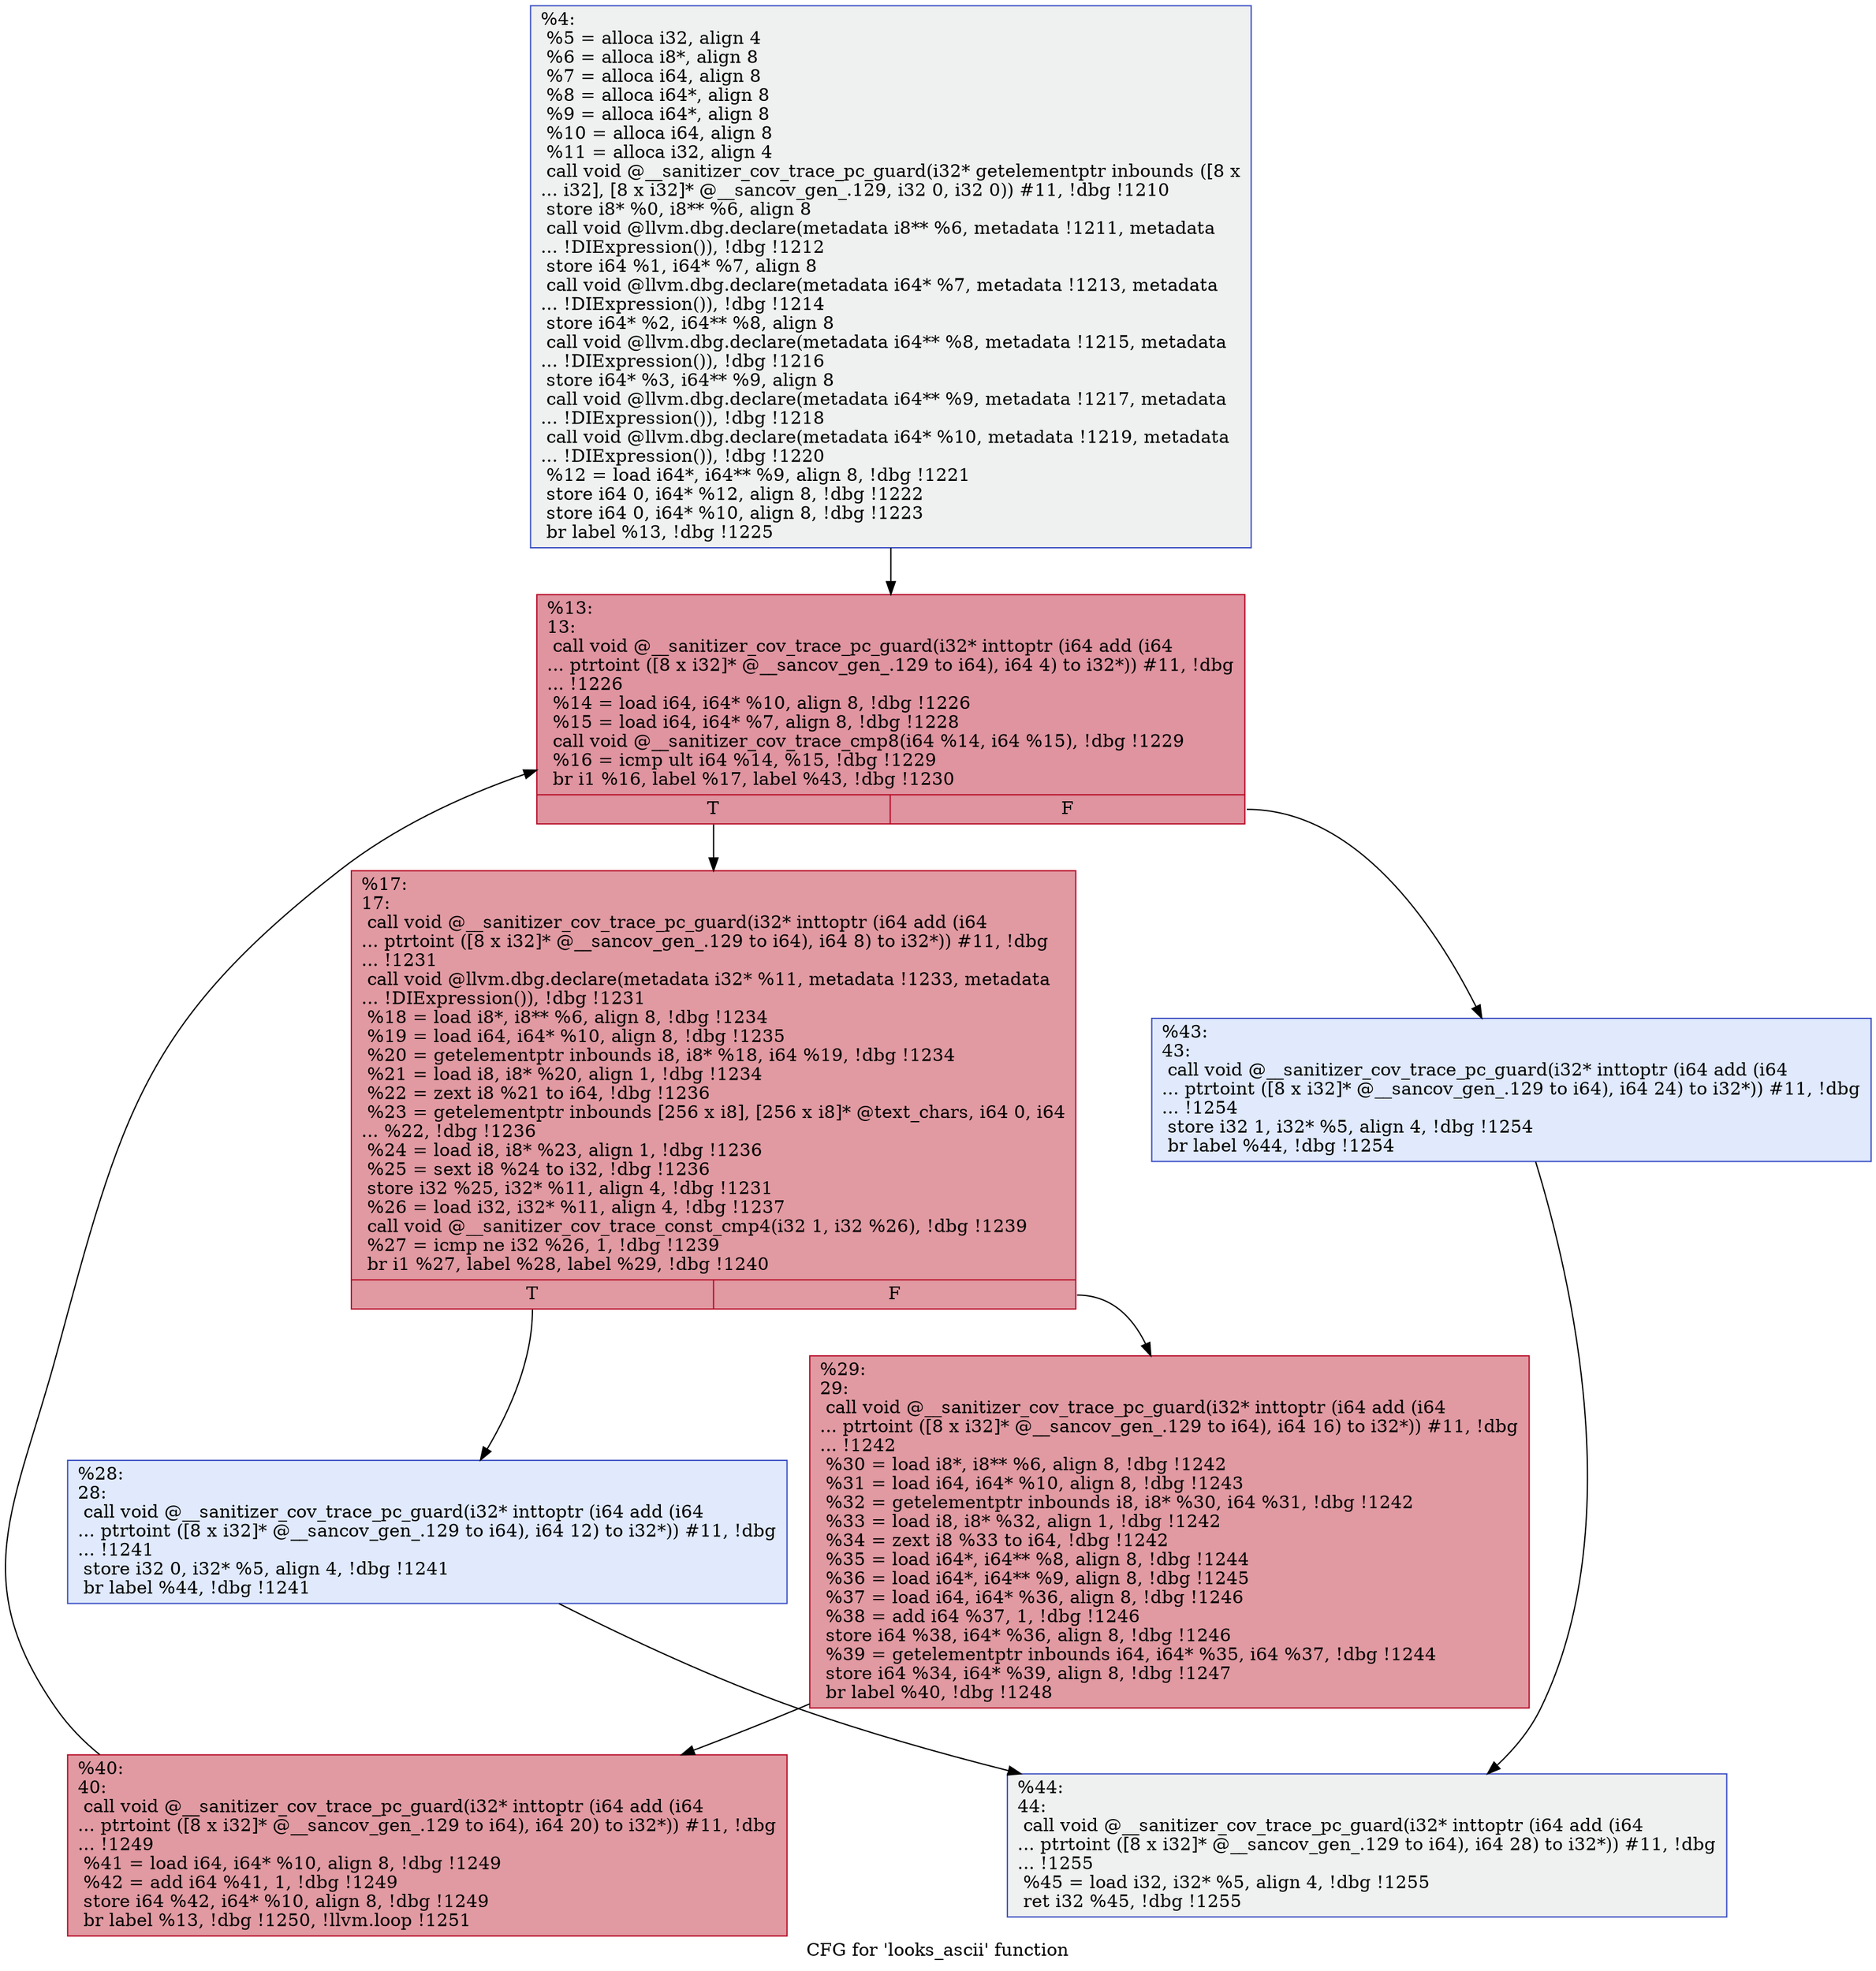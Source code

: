 digraph "CFG for 'looks_ascii' function" {
	label="CFG for 'looks_ascii' function";

	Node0x555555a11c10 [shape=record,color="#3d50c3ff", style=filled, fillcolor="#dbdcde70",label="{%4:\l  %5 = alloca i32, align 4\l  %6 = alloca i8*, align 8\l  %7 = alloca i64, align 8\l  %8 = alloca i64*, align 8\l  %9 = alloca i64*, align 8\l  %10 = alloca i64, align 8\l  %11 = alloca i32, align 4\l  call void @__sanitizer_cov_trace_pc_guard(i32* getelementptr inbounds ([8 x\l... i32], [8 x i32]* @__sancov_gen_.129, i32 0, i32 0)) #11, !dbg !1210\l  store i8* %0, i8** %6, align 8\l  call void @llvm.dbg.declare(metadata i8** %6, metadata !1211, metadata\l... !DIExpression()), !dbg !1212\l  store i64 %1, i64* %7, align 8\l  call void @llvm.dbg.declare(metadata i64* %7, metadata !1213, metadata\l... !DIExpression()), !dbg !1214\l  store i64* %2, i64** %8, align 8\l  call void @llvm.dbg.declare(metadata i64** %8, metadata !1215, metadata\l... !DIExpression()), !dbg !1216\l  store i64* %3, i64** %9, align 8\l  call void @llvm.dbg.declare(metadata i64** %9, metadata !1217, metadata\l... !DIExpression()), !dbg !1218\l  call void @llvm.dbg.declare(metadata i64* %10, metadata !1219, metadata\l... !DIExpression()), !dbg !1220\l  %12 = load i64*, i64** %9, align 8, !dbg !1221\l  store i64 0, i64* %12, align 8, !dbg !1222\l  store i64 0, i64* %10, align 8, !dbg !1223\l  br label %13, !dbg !1225\l}"];
	Node0x555555a11c10 -> Node0x555555a11c60;
	Node0x555555a11c60 [shape=record,color="#b70d28ff", style=filled, fillcolor="#b70d2870",label="{%13:\l13:                                               \l  call void @__sanitizer_cov_trace_pc_guard(i32* inttoptr (i64 add (i64\l... ptrtoint ([8 x i32]* @__sancov_gen_.129 to i64), i64 4) to i32*)) #11, !dbg\l... !1226\l  %14 = load i64, i64* %10, align 8, !dbg !1226\l  %15 = load i64, i64* %7, align 8, !dbg !1228\l  call void @__sanitizer_cov_trace_cmp8(i64 %14, i64 %15), !dbg !1229\l  %16 = icmp ult i64 %14, %15, !dbg !1229\l  br i1 %16, label %17, label %43, !dbg !1230\l|{<s0>T|<s1>F}}"];
	Node0x555555a11c60:s0 -> Node0x555555a11cb0;
	Node0x555555a11c60:s1 -> Node0x555555a11df0;
	Node0x555555a11cb0 [shape=record,color="#b70d28ff", style=filled, fillcolor="#bb1b2c70",label="{%17:\l17:                                               \l  call void @__sanitizer_cov_trace_pc_guard(i32* inttoptr (i64 add (i64\l... ptrtoint ([8 x i32]* @__sancov_gen_.129 to i64), i64 8) to i32*)) #11, !dbg\l... !1231\l  call void @llvm.dbg.declare(metadata i32* %11, metadata !1233, metadata\l... !DIExpression()), !dbg !1231\l  %18 = load i8*, i8** %6, align 8, !dbg !1234\l  %19 = load i64, i64* %10, align 8, !dbg !1235\l  %20 = getelementptr inbounds i8, i8* %18, i64 %19, !dbg !1234\l  %21 = load i8, i8* %20, align 1, !dbg !1234\l  %22 = zext i8 %21 to i64, !dbg !1236\l  %23 = getelementptr inbounds [256 x i8], [256 x i8]* @text_chars, i64 0, i64\l... %22, !dbg !1236\l  %24 = load i8, i8* %23, align 1, !dbg !1236\l  %25 = sext i8 %24 to i32, !dbg !1236\l  store i32 %25, i32* %11, align 4, !dbg !1231\l  %26 = load i32, i32* %11, align 4, !dbg !1237\l  call void @__sanitizer_cov_trace_const_cmp4(i32 1, i32 %26), !dbg !1239\l  %27 = icmp ne i32 %26, 1, !dbg !1239\l  br i1 %27, label %28, label %29, !dbg !1240\l|{<s0>T|<s1>F}}"];
	Node0x555555a11cb0:s0 -> Node0x555555a11d00;
	Node0x555555a11cb0:s1 -> Node0x555555a11d50;
	Node0x555555a11d00 [shape=record,color="#3d50c3ff", style=filled, fillcolor="#b9d0f970",label="{%28:\l28:                                               \l  call void @__sanitizer_cov_trace_pc_guard(i32* inttoptr (i64 add (i64\l... ptrtoint ([8 x i32]* @__sancov_gen_.129 to i64), i64 12) to i32*)) #11, !dbg\l... !1241\l  store i32 0, i32* %5, align 4, !dbg !1241\l  br label %44, !dbg !1241\l}"];
	Node0x555555a11d00 -> Node0x555555a11e40;
	Node0x555555a11d50 [shape=record,color="#b70d28ff", style=filled, fillcolor="#bb1b2c70",label="{%29:\l29:                                               \l  call void @__sanitizer_cov_trace_pc_guard(i32* inttoptr (i64 add (i64\l... ptrtoint ([8 x i32]* @__sancov_gen_.129 to i64), i64 16) to i32*)) #11, !dbg\l... !1242\l  %30 = load i8*, i8** %6, align 8, !dbg !1242\l  %31 = load i64, i64* %10, align 8, !dbg !1243\l  %32 = getelementptr inbounds i8, i8* %30, i64 %31, !dbg !1242\l  %33 = load i8, i8* %32, align 1, !dbg !1242\l  %34 = zext i8 %33 to i64, !dbg !1242\l  %35 = load i64*, i64** %8, align 8, !dbg !1244\l  %36 = load i64*, i64** %9, align 8, !dbg !1245\l  %37 = load i64, i64* %36, align 8, !dbg !1246\l  %38 = add i64 %37, 1, !dbg !1246\l  store i64 %38, i64* %36, align 8, !dbg !1246\l  %39 = getelementptr inbounds i64, i64* %35, i64 %37, !dbg !1244\l  store i64 %34, i64* %39, align 8, !dbg !1247\l  br label %40, !dbg !1248\l}"];
	Node0x555555a11d50 -> Node0x555555a11da0;
	Node0x555555a11da0 [shape=record,color="#b70d28ff", style=filled, fillcolor="#bb1b2c70",label="{%40:\l40:                                               \l  call void @__sanitizer_cov_trace_pc_guard(i32* inttoptr (i64 add (i64\l... ptrtoint ([8 x i32]* @__sancov_gen_.129 to i64), i64 20) to i32*)) #11, !dbg\l... !1249\l  %41 = load i64, i64* %10, align 8, !dbg !1249\l  %42 = add i64 %41, 1, !dbg !1249\l  store i64 %42, i64* %10, align 8, !dbg !1249\l  br label %13, !dbg !1250, !llvm.loop !1251\l}"];
	Node0x555555a11da0 -> Node0x555555a11c60;
	Node0x555555a11df0 [shape=record,color="#3d50c3ff", style=filled, fillcolor="#b9d0f970",label="{%43:\l43:                                               \l  call void @__sanitizer_cov_trace_pc_guard(i32* inttoptr (i64 add (i64\l... ptrtoint ([8 x i32]* @__sancov_gen_.129 to i64), i64 24) to i32*)) #11, !dbg\l... !1254\l  store i32 1, i32* %5, align 4, !dbg !1254\l  br label %44, !dbg !1254\l}"];
	Node0x555555a11df0 -> Node0x555555a11e40;
	Node0x555555a11e40 [shape=record,color="#3d50c3ff", style=filled, fillcolor="#dbdcde70",label="{%44:\l44:                                               \l  call void @__sanitizer_cov_trace_pc_guard(i32* inttoptr (i64 add (i64\l... ptrtoint ([8 x i32]* @__sancov_gen_.129 to i64), i64 28) to i32*)) #11, !dbg\l... !1255\l  %45 = load i32, i32* %5, align 4, !dbg !1255\l  ret i32 %45, !dbg !1255\l}"];
}
